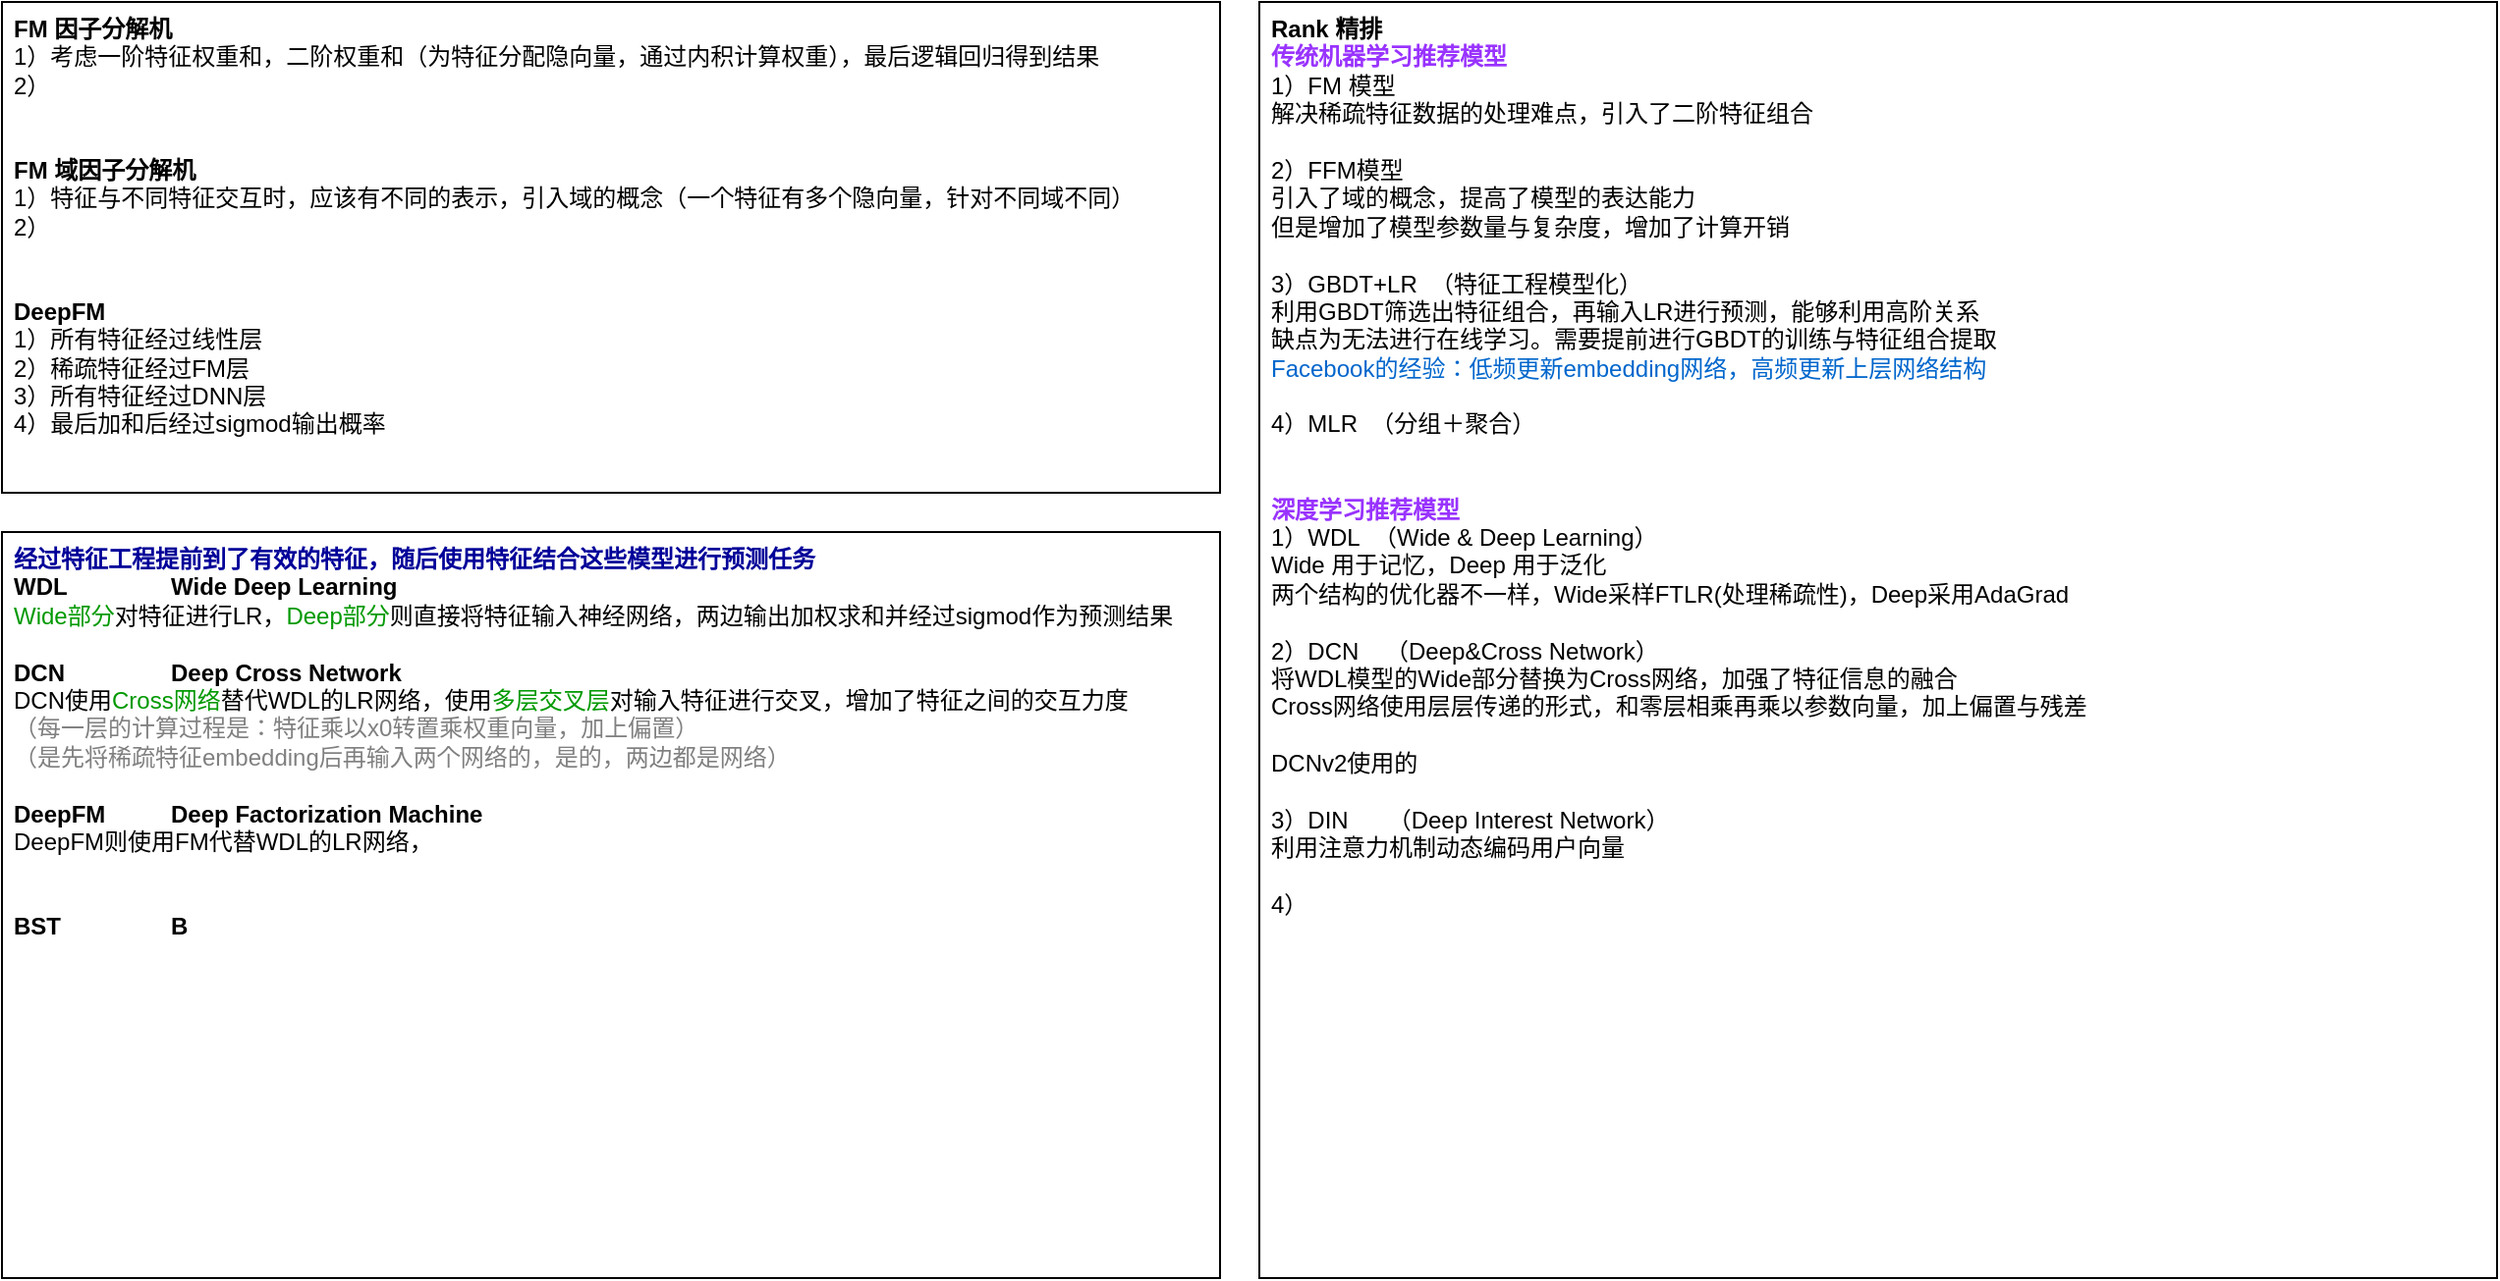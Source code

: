 <mxfile version="24.7.6">
  <diagram name="第 1 页" id="UGm5JvRGFB_UD_Ni14SP">
    <mxGraphModel dx="1592" dy="452" grid="1" gridSize="10" guides="1" tooltips="1" connect="1" arrows="1" fold="1" page="0" pageScale="1" pageWidth="827" pageHeight="1169" math="0" shadow="0">
      <root>
        <mxCell id="0" />
        <mxCell id="1" parent="0" />
        <mxCell id="qLKPpFvlpWNobKLwXuhB-1" value="&lt;b&gt;FM 因子分解机&lt;/b&gt;&lt;br&gt;&lt;div&gt;1）考虑一阶特征权重和，二阶权重和（为特征分配隐向量，通过内积计算权重），最后逻辑回归得到结果&lt;/div&gt;&lt;div&gt;2）&lt;/div&gt;&lt;div&gt;&lt;br&gt;&lt;/div&gt;&lt;div&gt;&lt;br&gt;&lt;/div&gt;&lt;div&gt;&lt;b&gt;FM 域因子分解机&lt;/b&gt;&lt;br&gt;&lt;/div&gt;&lt;div&gt;1）特征与不同特征交互时，应该有不同的表示，引入域的概念（一个特征有多个隐向量，针对不同域不同）&lt;b&gt;&lt;br&gt;&lt;/b&gt;&lt;/div&gt;&lt;div&gt;2）&lt;/div&gt;&lt;div&gt;&lt;br&gt;&lt;/div&gt;&lt;div&gt;&lt;br&gt;&lt;/div&gt;&lt;div&gt;&lt;b&gt;DeepFM&amp;nbsp;&lt;/b&gt;&lt;br&gt;&lt;/div&gt;&lt;div&gt;1）所有特征经过线性层&lt;b&gt;&lt;br&gt;&lt;/b&gt;&lt;/div&gt;&lt;div&gt;2）稀疏特征经过FM层&lt;/div&gt;&lt;div&gt;3）所有特征经过DNN层&lt;/div&gt;&lt;div&gt;4）最后加和后经过sigmod输出概率&lt;/div&gt;" style="rounded=0;whiteSpace=wrap;html=1;align=left;verticalAlign=top;spacingLeft=4;" parent="1" vertex="1">
          <mxGeometry x="-440" y="50" width="620" height="250" as="geometry" />
        </mxCell>
        <mxCell id="10POJ0Ot5cjL5zv7g6nm-1" value="&lt;b&gt;Rank 精排&lt;/b&gt;&lt;div&gt;&lt;b&gt;&lt;font color=&quot;#9933ff&quot;&gt;传统机器学习推荐模型&lt;/font&gt;&lt;br&gt;&lt;/b&gt;&lt;div&gt;1）FM 模型&lt;/div&gt;&lt;div&gt;解决稀疏特征数据的处理难点，引入了二阶特征组合&lt;/div&gt;&lt;div&gt;&lt;br&gt;&lt;/div&gt;&lt;div&gt;2）FFM模型&lt;/div&gt;&lt;div&gt;引入了域的概念，提高了模型的表达能力&lt;/div&gt;&lt;div&gt;但是增加了模型参数量与复杂度，增加了计算开销&lt;/div&gt;&lt;div&gt;&lt;br&gt;&lt;/div&gt;&lt;div&gt;3）GBDT+LR&amp;nbsp; （特征工程模型化）&lt;/div&gt;&lt;div&gt;利用GBDT筛选出特征组合，再输入LR进行预测，能够利用高阶关系&lt;/div&gt;&lt;div&gt;缺点为无法进行在线学习。需要提前进行GBDT的训练与特征组合提取&lt;/div&gt;&lt;div&gt;&lt;font color=&quot;#0066cc&quot;&gt;Facebook的经验：低频更新embedding网络，高频更新上层网络结构&lt;/font&gt;&lt;/div&gt;&lt;div&gt;&lt;br&gt;&lt;/div&gt;&lt;div&gt;4）MLR&amp;nbsp; （分组＋聚合）&lt;/div&gt;&lt;div&gt;&lt;br&gt;&lt;/div&gt;&lt;div&gt;&lt;br&gt;&lt;/div&gt;&lt;div&gt;&lt;b&gt;&lt;font color=&quot;#9933ff&quot;&gt;深度学习推荐模型&lt;/font&gt;&lt;/b&gt;&lt;br&gt;&lt;/div&gt;&lt;div&gt;1）WDL&amp;nbsp; （Wide &amp;amp; Deep Learning）&lt;/div&gt;&lt;/div&gt;&lt;div&gt;Wide 用于记忆，Deep 用于泛化&lt;/div&gt;&lt;div&gt;两个结构的优化器不一样，Wide采样FTLR(处理稀疏性)，Deep采用AdaGrad&lt;/div&gt;&lt;div&gt;&lt;br&gt;&lt;/div&gt;&lt;div&gt;2）DCN&amp;nbsp; &amp;nbsp; （Deep&amp;amp;Cross Network）&lt;/div&gt;&lt;div&gt;将WDL模型的Wide部分替换为Cross网络，加强了特征信息的融合&lt;/div&gt;&lt;div&gt;Cross网络使用层层传递的形式，和零层相乘再乘以参数向量，加上偏置与残差&lt;/div&gt;&lt;div&gt;&lt;br&gt;&lt;/div&gt;&lt;div&gt;DCNv2使用的&lt;/div&gt;&lt;div&gt;&lt;br&gt;&lt;/div&gt;&lt;div&gt;3）DIN&amp;nbsp; &amp;nbsp; &amp;nbsp; （Deep Interest Network）&lt;/div&gt;&lt;div&gt;利用注意力机制动态编码用户向量&lt;/div&gt;&lt;div&gt;&lt;br&gt;&lt;/div&gt;&lt;div&gt;4）&lt;/div&gt;" style="rounded=0;whiteSpace=wrap;html=1;align=left;verticalAlign=top;spacingLeft=4;" vertex="1" parent="1">
          <mxGeometry x="200" y="50" width="630" height="650" as="geometry" />
        </mxCell>
        <mxCell id="10POJ0Ot5cjL5zv7g6nm-2" value="&lt;div&gt;&lt;b&gt;&lt;font color=&quot;#000099&quot;&gt;经过特征工程提前到了有效的特征，随后使用特征结合这些模型进行预测任务&lt;/font&gt;&lt;/b&gt;&lt;/div&gt;&lt;div&gt;&lt;b&gt;WDL&lt;span style=&quot;white-space: pre;&quot;&gt;&#x9;&lt;/span&gt;&lt;span style=&quot;white-space: pre;&quot;&gt;&#x9;Wide Deep Learning&lt;/span&gt;&lt;/b&gt;&lt;/div&gt;&lt;div style=&quot;&quot;&gt;&lt;font color=&quot;#009900&quot;&gt;Wide部分&lt;/font&gt;对特征进行LR，&lt;font color=&quot;#009900&quot;&gt;Deep部分&lt;/font&gt;则直接将特征输入神经网络，两边输出加权求和并经过sigmod作为预测结果&lt;/div&gt;&lt;div style=&quot;&quot;&gt;&lt;br&gt;&lt;/div&gt;&lt;b&gt;DCN&lt;span style=&quot;white-space: pre;&quot;&gt;&#x9;&lt;/span&gt;&lt;span style=&quot;white-space: pre;&quot;&gt;&#x9;&lt;/span&gt;Deep Cross Network&lt;/b&gt;&lt;br&gt;&lt;div&gt;DCN使用&lt;font color=&quot;#009900&quot;&gt;Cross网络&lt;/font&gt;替代WDL的LR网络，&lt;span style=&quot;background-color: initial;&quot;&gt;使用&lt;font color=&quot;#009900&quot;&gt;多层交叉层&lt;/font&gt;对输入特征进行交叉，&lt;/span&gt;&lt;span style=&quot;background-color: initial;&quot;&gt;增加了特征之间的交互力度&lt;/span&gt;&lt;/div&gt;&lt;div&gt;&lt;font color=&quot;#808080&quot;&gt;（每一层的计算过程是：特征乘以x0转置乘权重向量，加上偏置）&lt;/font&gt;&lt;/div&gt;&lt;div&gt;&lt;font color=&quot;#808080&quot;&gt;（是先将稀疏特征embedding后再输入两个网络的，是的，两边都是网络）&lt;/font&gt;&lt;/div&gt;&lt;div&gt;&lt;br&gt;&lt;/div&gt;&lt;div&gt;&lt;b&gt;DeepFM&lt;span style=&quot;white-space: pre;&quot;&gt;&#x9;&lt;/span&gt;&lt;span style=&quot;white-space: pre;&quot;&gt;&#x9;&lt;/span&gt;&lt;/b&gt;&lt;b style=&quot;background-color: initial;&quot;&gt;Deep Factorization Machine&lt;/b&gt;&lt;/div&gt;&lt;div&gt;DeepFM则使用FM代替WDL的LR网络，&lt;/div&gt;&lt;div&gt;&lt;br&gt;&lt;/div&gt;&lt;div&gt;&lt;br&gt;&lt;/div&gt;&lt;div&gt;&lt;b&gt;BST&lt;span style=&quot;white-space: pre;&quot;&gt;&#x9;&lt;/span&gt;&lt;span style=&quot;white-space: pre;&quot;&gt;&#x9;&lt;/span&gt;&lt;span style=&quot;white-space: pre;&quot;&gt;&#x9;&lt;/span&gt;B&lt;/b&gt;&lt;/div&gt;&lt;div&gt;&lt;br&gt;&lt;/div&gt;" style="rounded=0;whiteSpace=wrap;html=1;align=left;verticalAlign=top;spacingLeft=4;" vertex="1" parent="1">
          <mxGeometry x="-440" y="320" width="620" height="380" as="geometry" />
        </mxCell>
      </root>
    </mxGraphModel>
  </diagram>
</mxfile>
